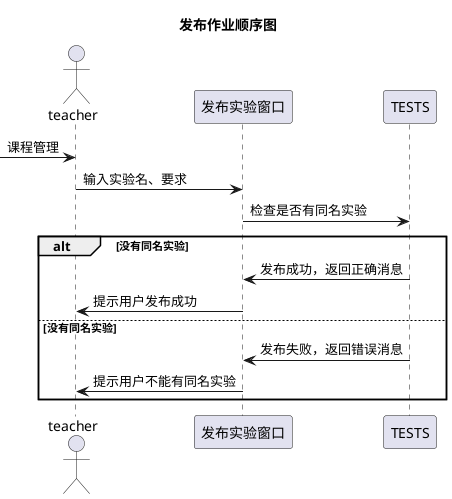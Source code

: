 @startuml
title 发布作业顺序图
actor teacher
->teacher: 课程管理
teacher-> 发布实验窗口: 输入实验名、要求
发布实验窗口-> TESTS: 检查是否有同名实验
alt 没有同名实验
    TESTS->发布实验窗口: 发布成功，返回正确消息
    发布实验窗口-> teacher: 提示用户发布成功
else 没有同名实验
    TESTS->发布实验窗口: 发布失败，返回错误消息
    发布实验窗口-> teacher: 提示用户不能有同名实验
end 
@enduml